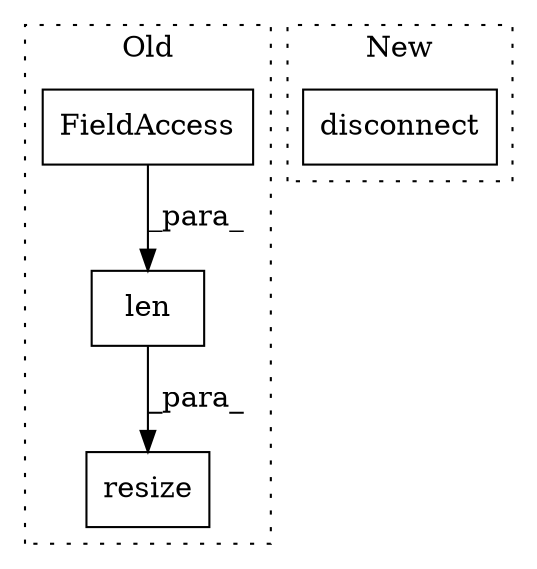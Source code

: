 digraph G {
subgraph cluster0 {
1 [label="resize" a="32" s="2811,2827" l="7,1" shape="box"];
3 [label="len" a="32" s="2818,2826" l="4,1" shape="box"];
4 [label="FieldAccess" a="22" s="2822" l="4" shape="box"];
label = "Old";
style="dotted";
}
subgraph cluster1 {
2 [label="disconnect" a="32" s="3155" l="12" shape="box"];
label = "New";
style="dotted";
}
3 -> 1 [label="_para_"];
4 -> 3 [label="_para_"];
}